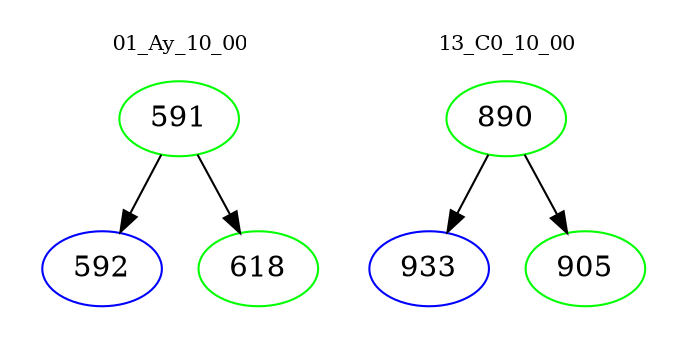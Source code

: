 digraph{
subgraph cluster_0 {
color = white
label = "01_Ay_10_00";
fontsize=10;
T0_591 [label="591", color="green"]
T0_591 -> T0_592 [color="black"]
T0_592 [label="592", color="blue"]
T0_591 -> T0_618 [color="black"]
T0_618 [label="618", color="green"]
}
subgraph cluster_1 {
color = white
label = "13_C0_10_00";
fontsize=10;
T1_890 [label="890", color="green"]
T1_890 -> T1_933 [color="black"]
T1_933 [label="933", color="blue"]
T1_890 -> T1_905 [color="black"]
T1_905 [label="905", color="green"]
}
}
